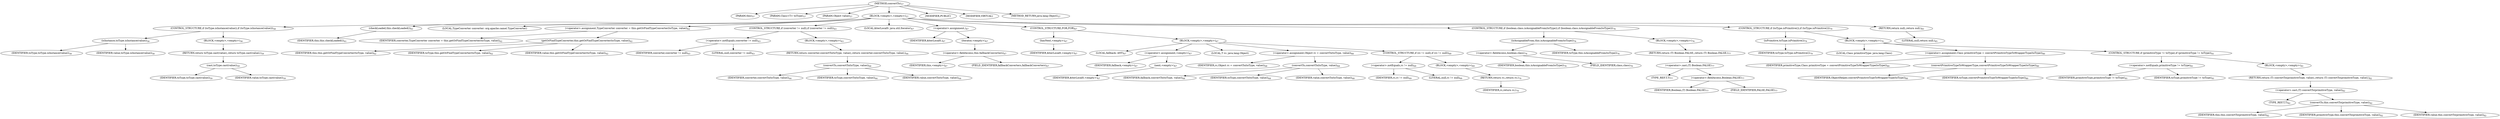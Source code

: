 digraph "convertTo" {  
"185" [label = <(METHOD,convertTo)<SUB>57</SUB>> ]
"11" [label = <(PARAM,this)<SUB>57</SUB>> ]
"186" [label = <(PARAM,Class&lt;T&gt; toType)<SUB>57</SUB>> ]
"187" [label = <(PARAM,Object value)<SUB>57</SUB>> ]
"188" [label = <(BLOCK,&lt;empty&gt;,&lt;empty&gt;)<SUB>57</SUB>> ]
"189" [label = <(CONTROL_STRUCTURE,if (toType.isInstance(value)),if (toType.isInstance(value)))<SUB>58</SUB>> ]
"190" [label = <(isInstance,toType.isInstance(value))<SUB>58</SUB>> ]
"191" [label = <(IDENTIFIER,toType,toType.isInstance(value))<SUB>58</SUB>> ]
"192" [label = <(IDENTIFIER,value,toType.isInstance(value))<SUB>58</SUB>> ]
"193" [label = <(BLOCK,&lt;empty&gt;,&lt;empty&gt;)<SUB>58</SUB>> ]
"194" [label = <(RETURN,return toType.cast(value);,return toType.cast(value);)<SUB>59</SUB>> ]
"195" [label = <(cast,toType.cast(value))<SUB>59</SUB>> ]
"196" [label = <(IDENTIFIER,toType,toType.cast(value))<SUB>59</SUB>> ]
"197" [label = <(IDENTIFIER,value,toType.cast(value))<SUB>59</SUB>> ]
"198" [label = <(checkLoaded,this.checkLoaded())<SUB>61</SUB>> ]
"10" [label = <(IDENTIFIER,this,this.checkLoaded())<SUB>61</SUB>> ]
"199" [label = <(LOCAL,TypeConverter converter: org.apache.camel.TypeConverter)> ]
"200" [label = <(&lt;operator&gt;.assignment,TypeConverter converter = this.getOrFindTypeConverter(toType, value))<SUB>62</SUB>> ]
"201" [label = <(IDENTIFIER,converter,TypeConverter converter = this.getOrFindTypeConverter(toType, value))<SUB>62</SUB>> ]
"202" [label = <(getOrFindTypeConverter,this.getOrFindTypeConverter(toType, value))<SUB>62</SUB>> ]
"12" [label = <(IDENTIFIER,this,this.getOrFindTypeConverter(toType, value))<SUB>62</SUB>> ]
"203" [label = <(IDENTIFIER,toType,this.getOrFindTypeConverter(toType, value))<SUB>62</SUB>> ]
"204" [label = <(IDENTIFIER,value,this.getOrFindTypeConverter(toType, value))<SUB>62</SUB>> ]
"205" [label = <(CONTROL_STRUCTURE,if (converter != null),if (converter != null))<SUB>63</SUB>> ]
"206" [label = <(&lt;operator&gt;.notEquals,converter != null)<SUB>63</SUB>> ]
"207" [label = <(IDENTIFIER,converter,converter != null)<SUB>63</SUB>> ]
"208" [label = <(LITERAL,null,converter != null)<SUB>63</SUB>> ]
"209" [label = <(BLOCK,&lt;empty&gt;,&lt;empty&gt;)<SUB>63</SUB>> ]
"210" [label = <(RETURN,return converter.convertTo(toType, value);,return converter.convertTo(toType, value);)<SUB>64</SUB>> ]
"211" [label = <(convertTo,convertTo(toType, value))<SUB>64</SUB>> ]
"212" [label = <(IDENTIFIER,converter,convertTo(toType, value))<SUB>64</SUB>> ]
"213" [label = <(IDENTIFIER,toType,convertTo(toType, value))<SUB>64</SUB>> ]
"214" [label = <(IDENTIFIER,value,convertTo(toType, value))<SUB>64</SUB>> ]
"215" [label = <(LOCAL,$iterLocal0: java.util.Iterator)<SUB>67</SUB>> ]
"216" [label = <(&lt;operator&gt;.assignment,)<SUB>67</SUB>> ]
"217" [label = <(IDENTIFIER,$iterLocal0,)<SUB>67</SUB>> ]
"218" [label = <(iterator,&lt;empty&gt;)<SUB>67</SUB>> ]
"219" [label = <(&lt;operator&gt;.fieldAccess,this.fallbackConverters)<SUB>67</SUB>> ]
"220" [label = <(IDENTIFIER,this,&lt;empty&gt;)<SUB>67</SUB>> ]
"221" [label = <(FIELD_IDENTIFIER,fallbackConverters,fallbackConverters)<SUB>67</SUB>> ]
"222" [label = <(CONTROL_STRUCTURE,FOR,FOR)<SUB>67</SUB>> ]
"223" [label = <(hasNext,&lt;empty&gt;)<SUB>67</SUB>> ]
"224" [label = <(IDENTIFIER,$iterLocal0,&lt;empty&gt;)<SUB>67</SUB>> ]
"225" [label = <(BLOCK,&lt;empty&gt;,&lt;empty&gt;)<SUB>67</SUB>> ]
"226" [label = <(LOCAL,fallback: ANY)<SUB>67</SUB>> ]
"227" [label = <(&lt;operator&gt;.assignment,&lt;empty&gt;)<SUB>67</SUB>> ]
"228" [label = <(IDENTIFIER,fallback,&lt;empty&gt;)<SUB>67</SUB>> ]
"229" [label = <(next,&lt;empty&gt;)<SUB>67</SUB>> ]
"230" [label = <(IDENTIFIER,$iterLocal0,&lt;empty&gt;)<SUB>67</SUB>> ]
"231" [label = <(LOCAL,T rc: java.lang.Object)> ]
"232" [label = <(&lt;operator&gt;.assignment,Object rc = convertTo(toType, value))<SUB>68</SUB>> ]
"233" [label = <(IDENTIFIER,rc,Object rc = convertTo(toType, value))<SUB>68</SUB>> ]
"234" [label = <(convertTo,convertTo(toType, value))<SUB>68</SUB>> ]
"235" [label = <(IDENTIFIER,fallback,convertTo(toType, value))<SUB>68</SUB>> ]
"236" [label = <(IDENTIFIER,toType,convertTo(toType, value))<SUB>68</SUB>> ]
"237" [label = <(IDENTIFIER,value,convertTo(toType, value))<SUB>68</SUB>> ]
"238" [label = <(CONTROL_STRUCTURE,if (rc != null),if (rc != null))<SUB>69</SUB>> ]
"239" [label = <(&lt;operator&gt;.notEquals,rc != null)<SUB>69</SUB>> ]
"240" [label = <(IDENTIFIER,rc,rc != null)<SUB>69</SUB>> ]
"241" [label = <(LITERAL,null,rc != null)<SUB>69</SUB>> ]
"242" [label = <(BLOCK,&lt;empty&gt;,&lt;empty&gt;)<SUB>69</SUB>> ]
"243" [label = <(RETURN,return rc;,return rc;)<SUB>70</SUB>> ]
"244" [label = <(IDENTIFIER,rc,return rc;)<SUB>70</SUB>> ]
"245" [label = <(CONTROL_STRUCTURE,if (boolean.class.isAssignableFrom(toType)),if (boolean.class.isAssignableFrom(toType)))<SUB>76</SUB>> ]
"246" [label = <(isAssignableFrom,this.isAssignableFrom(toType))<SUB>76</SUB>> ]
"247" [label = <(&lt;operator&gt;.fieldAccess,boolean.class)<SUB>76</SUB>> ]
"248" [label = <(IDENTIFIER,boolean,this.isAssignableFrom(toType))<SUB>76</SUB>> ]
"249" [label = <(FIELD_IDENTIFIER,class,class)<SUB>76</SUB>> ]
"250" [label = <(IDENTIFIER,toType,this.isAssignableFrom(toType))<SUB>76</SUB>> ]
"251" [label = <(BLOCK,&lt;empty&gt;,&lt;empty&gt;)<SUB>76</SUB>> ]
"252" [label = <(RETURN,return (T) Boolean.FALSE;,return (T) Boolean.FALSE;)<SUB>77</SUB>> ]
"253" [label = <(&lt;operator&gt;.cast,(T) Boolean.FALSE)<SUB>77</SUB>> ]
"254" [label = <(TYPE_REF,T,T)<SUB>77</SUB>> ]
"255" [label = <(&lt;operator&gt;.fieldAccess,Boolean.FALSE)<SUB>77</SUB>> ]
"256" [label = <(IDENTIFIER,Boolean,(T) Boolean.FALSE)<SUB>77</SUB>> ]
"257" [label = <(FIELD_IDENTIFIER,FALSE,FALSE)<SUB>77</SUB>> ]
"258" [label = <(CONTROL_STRUCTURE,if (toType.isPrimitive()),if (toType.isPrimitive()))<SUB>79</SUB>> ]
"259" [label = <(isPrimitive,toType.isPrimitive())<SUB>79</SUB>> ]
"260" [label = <(IDENTIFIER,toType,toType.isPrimitive())<SUB>79</SUB>> ]
"261" [label = <(BLOCK,&lt;empty&gt;,&lt;empty&gt;)<SUB>79</SUB>> ]
"262" [label = <(LOCAL,Class primitiveType: java.lang.Class)> ]
"263" [label = <(&lt;operator&gt;.assignment,Class primitiveType = convertPrimitiveTypeToWrapperType(toType))<SUB>80</SUB>> ]
"264" [label = <(IDENTIFIER,primitiveType,Class primitiveType = convertPrimitiveTypeToWrapperType(toType))<SUB>80</SUB>> ]
"265" [label = <(convertPrimitiveTypeToWrapperType,convertPrimitiveTypeToWrapperType(toType))<SUB>80</SUB>> ]
"266" [label = <(IDENTIFIER,ObjectHelper,convertPrimitiveTypeToWrapperType(toType))<SUB>80</SUB>> ]
"267" [label = <(IDENTIFIER,toType,convertPrimitiveTypeToWrapperType(toType))<SUB>80</SUB>> ]
"268" [label = <(CONTROL_STRUCTURE,if (primitiveType != toType),if (primitiveType != toType))<SUB>81</SUB>> ]
"269" [label = <(&lt;operator&gt;.notEquals,primitiveType != toType)<SUB>81</SUB>> ]
"270" [label = <(IDENTIFIER,primitiveType,primitiveType != toType)<SUB>81</SUB>> ]
"271" [label = <(IDENTIFIER,toType,primitiveType != toType)<SUB>81</SUB>> ]
"272" [label = <(BLOCK,&lt;empty&gt;,&lt;empty&gt;)<SUB>81</SUB>> ]
"273" [label = <(RETURN,return (T) convertTo(primitiveType, value);,return (T) convertTo(primitiveType, value);)<SUB>82</SUB>> ]
"274" [label = <(&lt;operator&gt;.cast,(T) convertTo(primitiveType, value))<SUB>82</SUB>> ]
"275" [label = <(TYPE_REF,T,T)<SUB>82</SUB>> ]
"276" [label = <(convertTo,this.convertTo(primitiveType, value))<SUB>82</SUB>> ]
"13" [label = <(IDENTIFIER,this,this.convertTo(primitiveType, value))<SUB>82</SUB>> ]
"277" [label = <(IDENTIFIER,primitiveType,this.convertTo(primitiveType, value))<SUB>82</SUB>> ]
"278" [label = <(IDENTIFIER,value,this.convertTo(primitiveType, value))<SUB>82</SUB>> ]
"279" [label = <(RETURN,return null;,return null;)<SUB>85</SUB>> ]
"280" [label = <(LITERAL,null,return null;)<SUB>85</SUB>> ]
"281" [label = <(MODIFIER,PUBLIC)> ]
"282" [label = <(MODIFIER,VIRTUAL)> ]
"283" [label = <(METHOD_RETURN,java.lang.Object)<SUB>57</SUB>> ]
  "185" -> "11" 
  "185" -> "186" 
  "185" -> "187" 
  "185" -> "188" 
  "185" -> "281" 
  "185" -> "282" 
  "185" -> "283" 
  "188" -> "189" 
  "188" -> "198" 
  "188" -> "199" 
  "188" -> "200" 
  "188" -> "205" 
  "188" -> "215" 
  "188" -> "216" 
  "188" -> "222" 
  "188" -> "245" 
  "188" -> "258" 
  "188" -> "279" 
  "189" -> "190" 
  "189" -> "193" 
  "190" -> "191" 
  "190" -> "192" 
  "193" -> "194" 
  "194" -> "195" 
  "195" -> "196" 
  "195" -> "197" 
  "198" -> "10" 
  "200" -> "201" 
  "200" -> "202" 
  "202" -> "12" 
  "202" -> "203" 
  "202" -> "204" 
  "205" -> "206" 
  "205" -> "209" 
  "206" -> "207" 
  "206" -> "208" 
  "209" -> "210" 
  "210" -> "211" 
  "211" -> "212" 
  "211" -> "213" 
  "211" -> "214" 
  "216" -> "217" 
  "216" -> "218" 
  "218" -> "219" 
  "219" -> "220" 
  "219" -> "221" 
  "222" -> "223" 
  "222" -> "225" 
  "223" -> "224" 
  "225" -> "226" 
  "225" -> "227" 
  "225" -> "231" 
  "225" -> "232" 
  "225" -> "238" 
  "227" -> "228" 
  "227" -> "229" 
  "229" -> "230" 
  "232" -> "233" 
  "232" -> "234" 
  "234" -> "235" 
  "234" -> "236" 
  "234" -> "237" 
  "238" -> "239" 
  "238" -> "242" 
  "239" -> "240" 
  "239" -> "241" 
  "242" -> "243" 
  "243" -> "244" 
  "245" -> "246" 
  "245" -> "251" 
  "246" -> "247" 
  "246" -> "250" 
  "247" -> "248" 
  "247" -> "249" 
  "251" -> "252" 
  "252" -> "253" 
  "253" -> "254" 
  "253" -> "255" 
  "255" -> "256" 
  "255" -> "257" 
  "258" -> "259" 
  "258" -> "261" 
  "259" -> "260" 
  "261" -> "262" 
  "261" -> "263" 
  "261" -> "268" 
  "263" -> "264" 
  "263" -> "265" 
  "265" -> "266" 
  "265" -> "267" 
  "268" -> "269" 
  "268" -> "272" 
  "269" -> "270" 
  "269" -> "271" 
  "272" -> "273" 
  "273" -> "274" 
  "274" -> "275" 
  "274" -> "276" 
  "276" -> "13" 
  "276" -> "277" 
  "276" -> "278" 
  "279" -> "280" 
}
